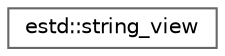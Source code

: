 digraph "Graphical Class Hierarchy"
{
 // LATEX_PDF_SIZE
  bgcolor="transparent";
  edge [fontname=Helvetica,fontsize=10,labelfontname=Helvetica,labelfontsize=10];
  node [fontname=Helvetica,fontsize=10,shape=box,height=0.2,width=0.4];
  rankdir="LR";
  Node0 [id="Node000000",label="estd::string_view",height=0.2,width=0.4,color="grey40", fillcolor="white", style="filled",URL="$d7/df6/classestd_1_1string__view.html",tooltip=" "];
}
